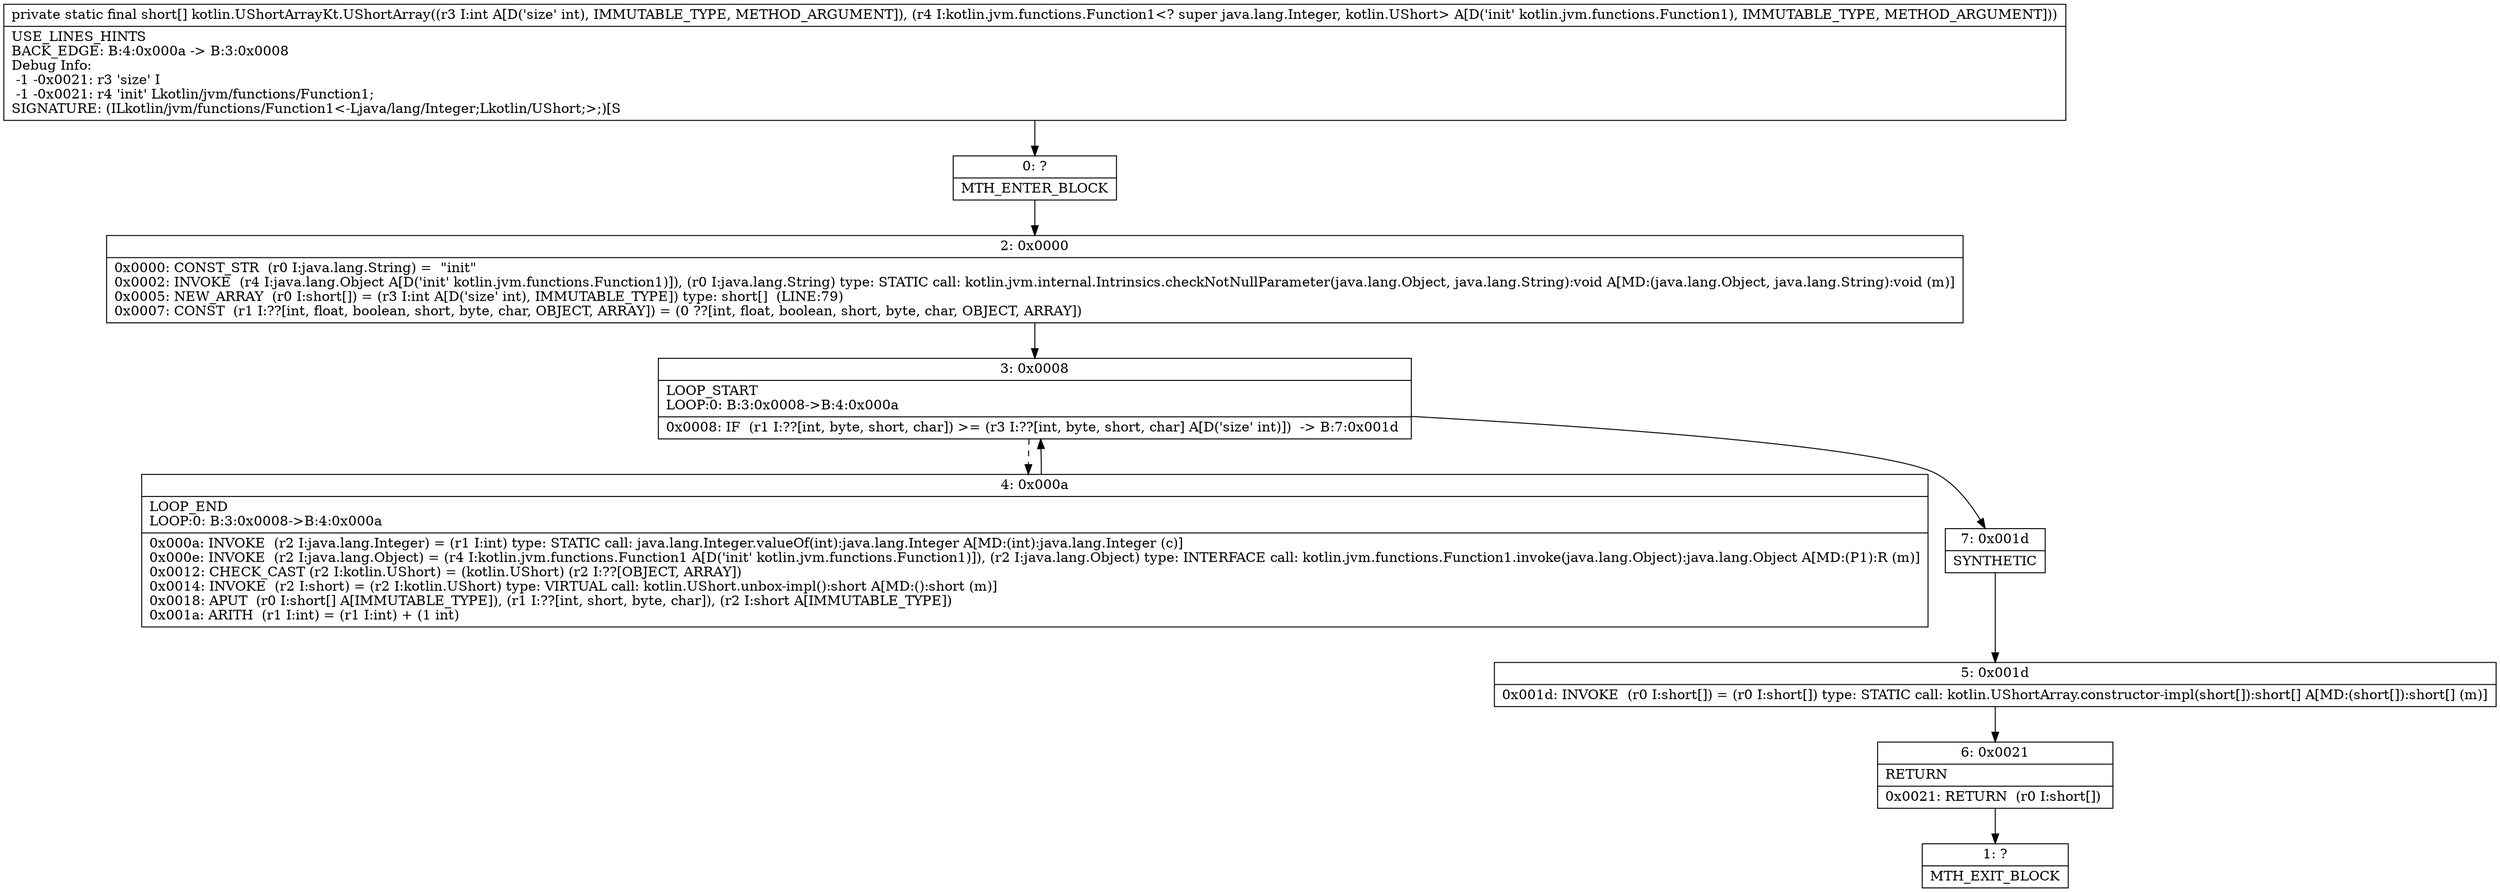 digraph "CFG forkotlin.UShortArrayKt.UShortArray(ILkotlin\/jvm\/functions\/Function1;)[S" {
Node_0 [shape=record,label="{0\:\ ?|MTH_ENTER_BLOCK\l}"];
Node_2 [shape=record,label="{2\:\ 0x0000|0x0000: CONST_STR  (r0 I:java.lang.String) =  \"init\" \l0x0002: INVOKE  (r4 I:java.lang.Object A[D('init' kotlin.jvm.functions.Function1)]), (r0 I:java.lang.String) type: STATIC call: kotlin.jvm.internal.Intrinsics.checkNotNullParameter(java.lang.Object, java.lang.String):void A[MD:(java.lang.Object, java.lang.String):void (m)]\l0x0005: NEW_ARRAY  (r0 I:short[]) = (r3 I:int A[D('size' int), IMMUTABLE_TYPE]) type: short[]  (LINE:79)\l0x0007: CONST  (r1 I:??[int, float, boolean, short, byte, char, OBJECT, ARRAY]) = (0 ??[int, float, boolean, short, byte, char, OBJECT, ARRAY]) \l}"];
Node_3 [shape=record,label="{3\:\ 0x0008|LOOP_START\lLOOP:0: B:3:0x0008\-\>B:4:0x000a\l|0x0008: IF  (r1 I:??[int, byte, short, char]) \>= (r3 I:??[int, byte, short, char] A[D('size' int)])  \-\> B:7:0x001d \l}"];
Node_4 [shape=record,label="{4\:\ 0x000a|LOOP_END\lLOOP:0: B:3:0x0008\-\>B:4:0x000a\l|0x000a: INVOKE  (r2 I:java.lang.Integer) = (r1 I:int) type: STATIC call: java.lang.Integer.valueOf(int):java.lang.Integer A[MD:(int):java.lang.Integer (c)]\l0x000e: INVOKE  (r2 I:java.lang.Object) = (r4 I:kotlin.jvm.functions.Function1 A[D('init' kotlin.jvm.functions.Function1)]), (r2 I:java.lang.Object) type: INTERFACE call: kotlin.jvm.functions.Function1.invoke(java.lang.Object):java.lang.Object A[MD:(P1):R (m)]\l0x0012: CHECK_CAST (r2 I:kotlin.UShort) = (kotlin.UShort) (r2 I:??[OBJECT, ARRAY]) \l0x0014: INVOKE  (r2 I:short) = (r2 I:kotlin.UShort) type: VIRTUAL call: kotlin.UShort.unbox\-impl():short A[MD:():short (m)]\l0x0018: APUT  (r0 I:short[] A[IMMUTABLE_TYPE]), (r1 I:??[int, short, byte, char]), (r2 I:short A[IMMUTABLE_TYPE]) \l0x001a: ARITH  (r1 I:int) = (r1 I:int) + (1 int) \l}"];
Node_7 [shape=record,label="{7\:\ 0x001d|SYNTHETIC\l}"];
Node_5 [shape=record,label="{5\:\ 0x001d|0x001d: INVOKE  (r0 I:short[]) = (r0 I:short[]) type: STATIC call: kotlin.UShortArray.constructor\-impl(short[]):short[] A[MD:(short[]):short[] (m)]\l}"];
Node_6 [shape=record,label="{6\:\ 0x0021|RETURN\l|0x0021: RETURN  (r0 I:short[]) \l}"];
Node_1 [shape=record,label="{1\:\ ?|MTH_EXIT_BLOCK\l}"];
MethodNode[shape=record,label="{private static final short[] kotlin.UShortArrayKt.UShortArray((r3 I:int A[D('size' int), IMMUTABLE_TYPE, METHOD_ARGUMENT]), (r4 I:kotlin.jvm.functions.Function1\<? super java.lang.Integer, kotlin.UShort\> A[D('init' kotlin.jvm.functions.Function1), IMMUTABLE_TYPE, METHOD_ARGUMENT]))  | USE_LINES_HINTS\lBACK_EDGE: B:4:0x000a \-\> B:3:0x0008\lDebug Info:\l  \-1 \-0x0021: r3 'size' I\l  \-1 \-0x0021: r4 'init' Lkotlin\/jvm\/functions\/Function1;\lSIGNATURE: (ILkotlin\/jvm\/functions\/Function1\<\-Ljava\/lang\/Integer;Lkotlin\/UShort;\>;)[S\l}"];
MethodNode -> Node_0;Node_0 -> Node_2;
Node_2 -> Node_3;
Node_3 -> Node_4[style=dashed];
Node_3 -> Node_7;
Node_4 -> Node_3;
Node_7 -> Node_5;
Node_5 -> Node_6;
Node_6 -> Node_1;
}

